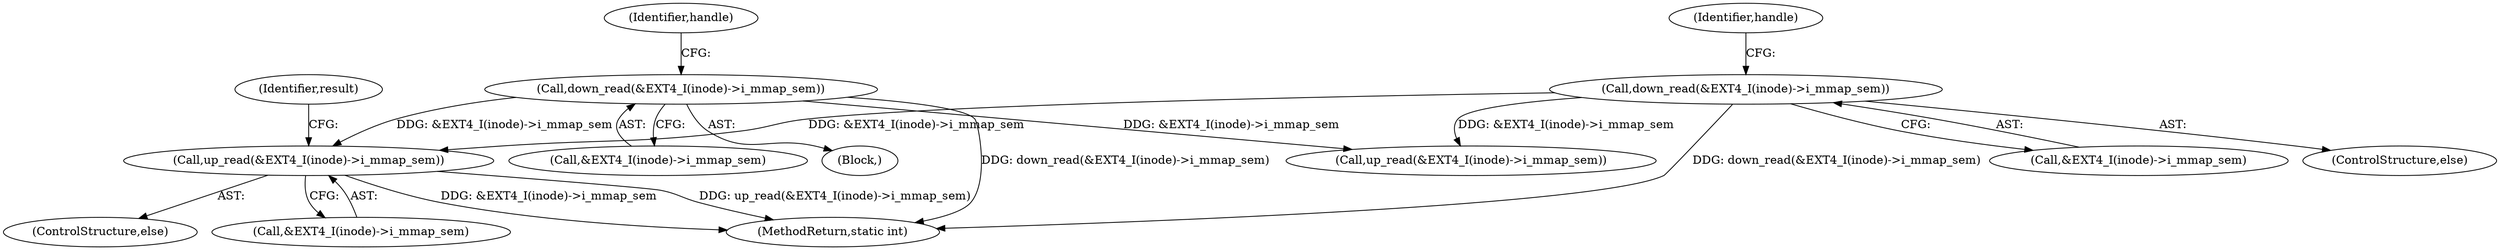 digraph "0_linux_ea3d7209ca01da209cda6f0dea8be9cc4b7a933b_2@API" {
"1000191" [label="(Call,up_read(&EXT4_I(inode)->i_mmap_sem))"];
"1000139" [label="(Call,down_read(&EXT4_I(inode)->i_mmap_sem))"];
"1000153" [label="(Call,down_read(&EXT4_I(inode)->i_mmap_sem))"];
"1000191" [label="(Call,up_read(&EXT4_I(inode)->i_mmap_sem))"];
"1000139" [label="(Call,down_read(&EXT4_I(inode)->i_mmap_sem))"];
"1000199" [label="(MethodReturn,static int)"];
"1000140" [label="(Call,&EXT4_I(inode)->i_mmap_sem)"];
"1000154" [label="(Call,&EXT4_I(inode)->i_mmap_sem)"];
"1000153" [label="(Call,down_read(&EXT4_I(inode)->i_mmap_sem))"];
"1000161" [label="(Identifier,handle)"];
"1000190" [label="(ControlStructure,else)"];
"1000182" [label="(Call,up_read(&EXT4_I(inode)->i_mmap_sem))"];
"1000146" [label="(Identifier,handle)"];
"1000198" [label="(Identifier,result)"];
"1000132" [label="(Block,)"];
"1000192" [label="(Call,&EXT4_I(inode)->i_mmap_sem)"];
"1000152" [label="(ControlStructure,else)"];
"1000191" -> "1000190"  [label="AST: "];
"1000191" -> "1000192"  [label="CFG: "];
"1000192" -> "1000191"  [label="AST: "];
"1000198" -> "1000191"  [label="CFG: "];
"1000191" -> "1000199"  [label="DDG: up_read(&EXT4_I(inode)->i_mmap_sem)"];
"1000191" -> "1000199"  [label="DDG: &EXT4_I(inode)->i_mmap_sem"];
"1000139" -> "1000191"  [label="DDG: &EXT4_I(inode)->i_mmap_sem"];
"1000153" -> "1000191"  [label="DDG: &EXT4_I(inode)->i_mmap_sem"];
"1000139" -> "1000132"  [label="AST: "];
"1000139" -> "1000140"  [label="CFG: "];
"1000140" -> "1000139"  [label="AST: "];
"1000146" -> "1000139"  [label="CFG: "];
"1000139" -> "1000199"  [label="DDG: down_read(&EXT4_I(inode)->i_mmap_sem)"];
"1000139" -> "1000182"  [label="DDG: &EXT4_I(inode)->i_mmap_sem"];
"1000153" -> "1000152"  [label="AST: "];
"1000153" -> "1000154"  [label="CFG: "];
"1000154" -> "1000153"  [label="AST: "];
"1000161" -> "1000153"  [label="CFG: "];
"1000153" -> "1000199"  [label="DDG: down_read(&EXT4_I(inode)->i_mmap_sem)"];
"1000153" -> "1000182"  [label="DDG: &EXT4_I(inode)->i_mmap_sem"];
}
